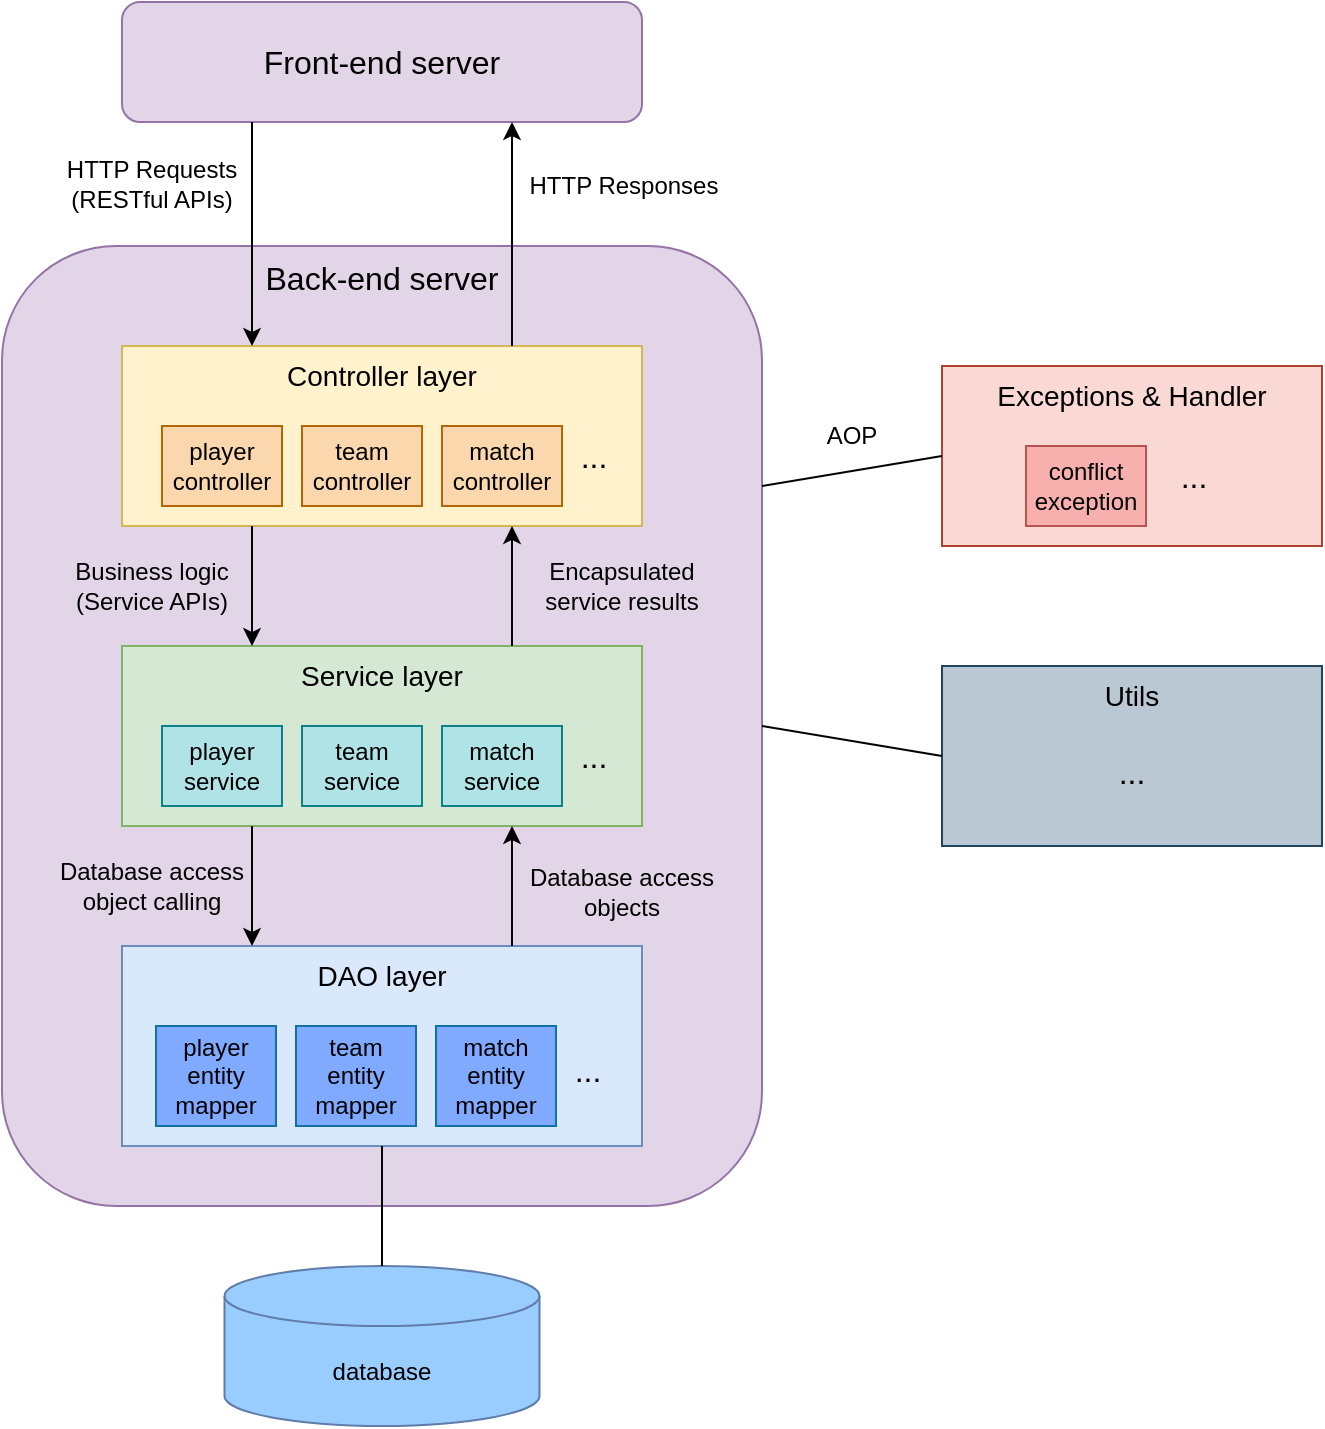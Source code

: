 <mxfile version="24.0.7" type="device">
  <diagram name="第 1 页" id="bRs-Yu05ukqLQXvmFO2j">
    <mxGraphModel dx="604" dy="1982" grid="1" gridSize="10" guides="1" tooltips="1" connect="1" arrows="1" fold="1" page="1" pageScale="1" pageWidth="827" pageHeight="1169" math="0" shadow="0">
      <root>
        <mxCell id="0" />
        <mxCell id="1" parent="0" />
        <mxCell id="SKc3qXlYhmq2dj0Nea3R-35" value="&lt;font style=&quot;font-size: 16px;&quot;&gt;Back-end server&lt;/font&gt;" style="rounded=1;whiteSpace=wrap;html=1;fillColor=#e1d5e7;strokeColor=#9673a6;verticalAlign=top;" vertex="1" parent="1">
          <mxGeometry x="911" y="-888" width="380" height="480" as="geometry" />
        </mxCell>
        <mxCell id="SKc3qXlYhmq2dj0Nea3R-1" value="&lt;font style=&quot;font-size: 14px;&quot;&gt;Controller layer&lt;/font&gt;" style="shape=process;whiteSpace=wrap;html=1;backgroundOutline=1;fillColor=#fff2cc;strokeColor=#d6b656;size=0;verticalAlign=top;" vertex="1" parent="1">
          <mxGeometry x="971" y="-838" width="260" height="90" as="geometry" />
        </mxCell>
        <mxCell id="SKc3qXlYhmq2dj0Nea3R-3" value="&lt;font style=&quot;font-size: 14px;&quot;&gt;Service layer&lt;/font&gt;" style="shape=process;whiteSpace=wrap;html=1;backgroundOutline=1;fillColor=#d5e8d4;strokeColor=#82b366;size=0;verticalAlign=top;" vertex="1" parent="1">
          <mxGeometry x="971" y="-688" width="260" height="90" as="geometry" />
        </mxCell>
        <mxCell id="SKc3qXlYhmq2dj0Nea3R-4" value="&lt;font style=&quot;font-size: 14px;&quot;&gt;DAO layer&lt;/font&gt;" style="shape=process;whiteSpace=wrap;html=1;backgroundOutline=1;fillColor=#dae8fc;strokeColor=#6c8ebf;size=0;verticalAlign=top;" vertex="1" parent="1">
          <mxGeometry x="971" y="-538" width="260" height="100" as="geometry" />
        </mxCell>
        <mxCell id="SKc3qXlYhmq2dj0Nea3R-5" value="database" style="shape=cylinder3;whiteSpace=wrap;html=1;boundedLbl=1;backgroundOutline=1;size=15.0;fillColor=#99CCFF;strokeColor=#5F7DA8;" vertex="1" parent="1">
          <mxGeometry x="1022.25" y="-378" width="157.5" height="80" as="geometry" />
        </mxCell>
        <mxCell id="SKc3qXlYhmq2dj0Nea3R-8" value="" style="endArrow=none;html=1;rounded=0;exitX=0.5;exitY=0;exitDx=0;exitDy=0;exitPerimeter=0;entryX=0.5;entryY=1;entryDx=0;entryDy=0;" edge="1" parent="1" source="SKc3qXlYhmq2dj0Nea3R-5" target="SKc3qXlYhmq2dj0Nea3R-4">
          <mxGeometry width="50" height="50" relative="1" as="geometry">
            <mxPoint x="1041" y="-538" as="sourcePoint" />
            <mxPoint x="1091" y="-588" as="targetPoint" />
          </mxGeometry>
        </mxCell>
        <mxCell id="SKc3qXlYhmq2dj0Nea3R-10" value="&lt;font style=&quot;font-size: 16px;&quot;&gt;Front-end server&lt;/font&gt;" style="rounded=1;whiteSpace=wrap;html=1;fillColor=#e1d5e7;strokeColor=#9673a6;" vertex="1" parent="1">
          <mxGeometry x="971" y="-1010" width="260" height="60" as="geometry" />
        </mxCell>
        <mxCell id="SKc3qXlYhmq2dj0Nea3R-11" value="" style="endArrow=classic;html=1;rounded=0;entryX=0.25;entryY=0;entryDx=0;entryDy=0;exitX=0.25;exitY=1;exitDx=0;exitDy=0;" edge="1" parent="1" source="SKc3qXlYhmq2dj0Nea3R-10" target="SKc3qXlYhmq2dj0Nea3R-1">
          <mxGeometry width="50" height="50" relative="1" as="geometry">
            <mxPoint x="961" y="-888" as="sourcePoint" />
            <mxPoint x="1061" y="-868" as="targetPoint" />
          </mxGeometry>
        </mxCell>
        <mxCell id="SKc3qXlYhmq2dj0Nea3R-12" value="" style="endArrow=classic;html=1;rounded=0;exitX=0.75;exitY=0;exitDx=0;exitDy=0;entryX=0.75;entryY=1;entryDx=0;entryDy=0;" edge="1" parent="1" source="SKc3qXlYhmq2dj0Nea3R-1" target="SKc3qXlYhmq2dj0Nea3R-10">
          <mxGeometry width="50" height="50" relative="1" as="geometry">
            <mxPoint x="961" y="-728" as="sourcePoint" />
            <mxPoint x="1191" y="-878" as="targetPoint" />
          </mxGeometry>
        </mxCell>
        <mxCell id="SKc3qXlYhmq2dj0Nea3R-13" value="" style="endArrow=classic;html=1;rounded=0;exitX=0.25;exitY=1;exitDx=0;exitDy=0;entryX=0.25;entryY=0;entryDx=0;entryDy=0;" edge="1" parent="1" source="SKc3qXlYhmq2dj0Nea3R-1" target="SKc3qXlYhmq2dj0Nea3R-3">
          <mxGeometry width="50" height="50" relative="1" as="geometry">
            <mxPoint x="961" y="-728" as="sourcePoint" />
            <mxPoint x="1081" y="-748" as="targetPoint" />
          </mxGeometry>
        </mxCell>
        <mxCell id="SKc3qXlYhmq2dj0Nea3R-14" value="" style="endArrow=classic;html=1;rounded=0;exitX=0.25;exitY=1;exitDx=0;exitDy=0;entryX=0.25;entryY=0;entryDx=0;entryDy=0;" edge="1" parent="1" source="SKc3qXlYhmq2dj0Nea3R-3" target="SKc3qXlYhmq2dj0Nea3R-4">
          <mxGeometry width="50" height="50" relative="1" as="geometry">
            <mxPoint x="961" y="-688" as="sourcePoint" />
            <mxPoint x="1011" y="-738" as="targetPoint" />
          </mxGeometry>
        </mxCell>
        <mxCell id="SKc3qXlYhmq2dj0Nea3R-15" value="" style="endArrow=classic;html=1;rounded=0;exitX=0.75;exitY=0;exitDx=0;exitDy=0;entryX=0.75;entryY=1;entryDx=0;entryDy=0;" edge="1" parent="1" source="SKc3qXlYhmq2dj0Nea3R-3" target="SKc3qXlYhmq2dj0Nea3R-1">
          <mxGeometry width="50" height="50" relative="1" as="geometry">
            <mxPoint x="961" y="-728" as="sourcePoint" />
            <mxPoint x="1011" y="-778" as="targetPoint" />
          </mxGeometry>
        </mxCell>
        <mxCell id="SKc3qXlYhmq2dj0Nea3R-16" value="" style="endArrow=classic;html=1;rounded=0;exitX=0.75;exitY=0;exitDx=0;exitDy=0;entryX=0.75;entryY=1;entryDx=0;entryDy=0;" edge="1" parent="1" source="SKc3qXlYhmq2dj0Nea3R-4" target="SKc3qXlYhmq2dj0Nea3R-3">
          <mxGeometry width="50" height="50" relative="1" as="geometry">
            <mxPoint x="961" y="-688" as="sourcePoint" />
            <mxPoint x="1011" y="-738" as="targetPoint" />
          </mxGeometry>
        </mxCell>
        <mxCell id="SKc3qXlYhmq2dj0Nea3R-18" value="HTTP Responses" style="text;html=1;align=center;verticalAlign=middle;whiteSpace=wrap;rounded=0;" vertex="1" parent="1">
          <mxGeometry x="1167" y="-933" width="110" height="30" as="geometry" />
        </mxCell>
        <mxCell id="SKc3qXlYhmq2dj0Nea3R-19" value="HTTP Requests&lt;br&gt;(RESTful APIs)" style="text;html=1;align=center;verticalAlign=middle;whiteSpace=wrap;rounded=0;" vertex="1" parent="1">
          <mxGeometry x="931" y="-939" width="110" height="40" as="geometry" />
        </mxCell>
        <mxCell id="SKc3qXlYhmq2dj0Nea3R-23" value="player&lt;div&gt;controller&lt;/div&gt;" style="rounded=0;whiteSpace=wrap;html=1;fillColor=#fad7ac;strokeColor=#b46504;" vertex="1" parent="1">
          <mxGeometry x="991" y="-798" width="60" height="40" as="geometry" />
        </mxCell>
        <mxCell id="SKc3qXlYhmq2dj0Nea3R-24" value="team&lt;div&gt;controller&lt;/div&gt;" style="rounded=0;whiteSpace=wrap;html=1;fillColor=#fad7ac;strokeColor=#b46504;" vertex="1" parent="1">
          <mxGeometry x="1061" y="-798" width="60" height="40" as="geometry" />
        </mxCell>
        <mxCell id="SKc3qXlYhmq2dj0Nea3R-25" value="match&lt;div&gt;controller&lt;/div&gt;" style="rounded=0;whiteSpace=wrap;html=1;fillColor=#fad7ac;strokeColor=#b46504;" vertex="1" parent="1">
          <mxGeometry x="1131" y="-798" width="60" height="40" as="geometry" />
        </mxCell>
        <mxCell id="SKc3qXlYhmq2dj0Nea3R-26" value="..." style="text;html=1;align=center;verticalAlign=middle;whiteSpace=wrap;rounded=0;fontSize=16;" vertex="1" parent="1">
          <mxGeometry x="1197" y="-798" width="20" height="30" as="geometry" />
        </mxCell>
        <mxCell id="SKc3qXlYhmq2dj0Nea3R-27" value="player&lt;div&gt;service&lt;/div&gt;" style="rounded=0;whiteSpace=wrap;html=1;fillColor=#b0e3e6;strokeColor=#0e8088;" vertex="1" parent="1">
          <mxGeometry x="991" y="-648" width="60" height="40" as="geometry" />
        </mxCell>
        <mxCell id="SKc3qXlYhmq2dj0Nea3R-28" value="team&lt;div&gt;service&lt;/div&gt;" style="rounded=0;whiteSpace=wrap;html=1;fillColor=#b0e3e6;strokeColor=#0e8088;" vertex="1" parent="1">
          <mxGeometry x="1061" y="-648" width="60" height="40" as="geometry" />
        </mxCell>
        <mxCell id="SKc3qXlYhmq2dj0Nea3R-29" value="match&lt;div&gt;service&lt;/div&gt;" style="rounded=0;whiteSpace=wrap;html=1;fillColor=#b0e3e6;strokeColor=#0e8088;" vertex="1" parent="1">
          <mxGeometry x="1131" y="-648" width="60" height="40" as="geometry" />
        </mxCell>
        <mxCell id="SKc3qXlYhmq2dj0Nea3R-30" value="..." style="text;html=1;align=center;verticalAlign=middle;whiteSpace=wrap;rounded=0;fontSize=16;" vertex="1" parent="1">
          <mxGeometry x="1197" y="-648" width="20" height="30" as="geometry" />
        </mxCell>
        <mxCell id="SKc3qXlYhmq2dj0Nea3R-31" value="player&lt;div&gt;&lt;div&gt;entity&lt;/div&gt;&lt;/div&gt;&lt;div&gt;mapper&lt;/div&gt;" style="rounded=0;whiteSpace=wrap;html=1;fillColor=#80AAFF;strokeColor=#10739e;" vertex="1" parent="1">
          <mxGeometry x="988" y="-498" width="60" height="50" as="geometry" />
        </mxCell>
        <mxCell id="SKc3qXlYhmq2dj0Nea3R-32" value="team&lt;div&gt;entity&lt;br&gt;&lt;div&gt;mapper&lt;/div&gt;&lt;/div&gt;" style="rounded=0;whiteSpace=wrap;html=1;fillColor=#80AAFF;strokeColor=#10739e;" vertex="1" parent="1">
          <mxGeometry x="1058" y="-498" width="60" height="50" as="geometry" />
        </mxCell>
        <mxCell id="SKc3qXlYhmq2dj0Nea3R-33" value="match&lt;div&gt;entity mapper&lt;/div&gt;" style="rounded=0;whiteSpace=wrap;html=1;fillColor=#80AAFF;strokeColor=#10739e;" vertex="1" parent="1">
          <mxGeometry x="1128" y="-498" width="60" height="50" as="geometry" />
        </mxCell>
        <mxCell id="SKc3qXlYhmq2dj0Nea3R-34" value="..." style="text;html=1;align=center;verticalAlign=middle;whiteSpace=wrap;rounded=0;fontSize=16;" vertex="1" parent="1">
          <mxGeometry x="1194" y="-491" width="20" height="30" as="geometry" />
        </mxCell>
        <mxCell id="SKc3qXlYhmq2dj0Nea3R-38" value="Business logic&lt;br&gt;(Service APIs)" style="text;html=1;align=center;verticalAlign=middle;whiteSpace=wrap;rounded=0;" vertex="1" parent="1">
          <mxGeometry x="931" y="-738" width="110" height="40" as="geometry" />
        </mxCell>
        <mxCell id="SKc3qXlYhmq2dj0Nea3R-39" value="Database access object calling" style="text;html=1;align=center;verticalAlign=middle;whiteSpace=wrap;rounded=0;" vertex="1" parent="1">
          <mxGeometry x="931" y="-588" width="110" height="40" as="geometry" />
        </mxCell>
        <mxCell id="SKc3qXlYhmq2dj0Nea3R-41" value="&lt;font style=&quot;font-size: 14px;&quot;&gt;Exceptions &amp;amp; Handler&lt;/font&gt;" style="shape=process;whiteSpace=wrap;html=1;backgroundOutline=1;fillColor=#fad9d5;strokeColor=#ae4132;size=0;verticalAlign=top;" vertex="1" parent="1">
          <mxGeometry x="1381" y="-828" width="190" height="90" as="geometry" />
        </mxCell>
        <mxCell id="SKc3qXlYhmq2dj0Nea3R-42" value="&lt;font style=&quot;font-size: 14px;&quot;&gt;Utils&lt;/font&gt;" style="shape=process;whiteSpace=wrap;html=1;backgroundOutline=1;size=0;verticalAlign=top;fillColor=#bac8d3;strokeColor=#23445d;" vertex="1" parent="1">
          <mxGeometry x="1381" y="-678" width="190" height="90" as="geometry" />
        </mxCell>
        <mxCell id="SKc3qXlYhmq2dj0Nea3R-43" value="conflict&lt;div&gt;exception&lt;/div&gt;" style="rounded=0;whiteSpace=wrap;html=1;fillColor=#F8B0AE;strokeColor=#b85450;" vertex="1" parent="1">
          <mxGeometry x="1423" y="-788" width="60" height="40" as="geometry" />
        </mxCell>
        <mxCell id="SKc3qXlYhmq2dj0Nea3R-44" value="..." style="text;html=1;align=center;verticalAlign=middle;whiteSpace=wrap;rounded=0;fontSize=16;" vertex="1" parent="1">
          <mxGeometry x="1497" y="-788" width="20" height="30" as="geometry" />
        </mxCell>
        <mxCell id="SKc3qXlYhmq2dj0Nea3R-45" value="..." style="text;html=1;align=center;verticalAlign=middle;whiteSpace=wrap;rounded=0;fontSize=16;" vertex="1" parent="1">
          <mxGeometry x="1466" y="-640" width="20" height="30" as="geometry" />
        </mxCell>
        <mxCell id="SKc3qXlYhmq2dj0Nea3R-46" value="" style="endArrow=none;html=1;rounded=0;entryX=0;entryY=0.5;entryDx=0;entryDy=0;exitX=1;exitY=0.25;exitDx=0;exitDy=0;" edge="1" parent="1" source="SKc3qXlYhmq2dj0Nea3R-35" target="SKc3qXlYhmq2dj0Nea3R-41">
          <mxGeometry width="50" height="50" relative="1" as="geometry">
            <mxPoint x="1321" y="-758" as="sourcePoint" />
            <mxPoint x="1321" y="-738" as="targetPoint" />
          </mxGeometry>
        </mxCell>
        <mxCell id="SKc3qXlYhmq2dj0Nea3R-47" value="AOP" style="text;html=1;align=center;verticalAlign=middle;whiteSpace=wrap;rounded=0;" vertex="1" parent="1">
          <mxGeometry x="1311" y="-808" width="50" height="30" as="geometry" />
        </mxCell>
        <mxCell id="SKc3qXlYhmq2dj0Nea3R-48" value="" style="endArrow=none;html=1;rounded=0;entryX=0;entryY=0.5;entryDx=0;entryDy=0;exitX=1;exitY=0.5;exitDx=0;exitDy=0;" edge="1" parent="1" source="SKc3qXlYhmq2dj0Nea3R-35" target="SKc3qXlYhmq2dj0Nea3R-42">
          <mxGeometry width="50" height="50" relative="1" as="geometry">
            <mxPoint x="1271" y="-688" as="sourcePoint" />
            <mxPoint x="1321" y="-738" as="targetPoint" />
          </mxGeometry>
        </mxCell>
        <mxCell id="SKc3qXlYhmq2dj0Nea3R-49" value="Database access&lt;div&gt;objects&lt;/div&gt;" style="text;html=1;align=center;verticalAlign=middle;whiteSpace=wrap;rounded=0;" vertex="1" parent="1">
          <mxGeometry x="1166" y="-585.5" width="110" height="40" as="geometry" />
        </mxCell>
        <mxCell id="SKc3qXlYhmq2dj0Nea3R-50" value="Encapsulated service results" style="text;html=1;align=center;verticalAlign=middle;whiteSpace=wrap;rounded=0;" vertex="1" parent="1">
          <mxGeometry x="1166" y="-738" width="110" height="40" as="geometry" />
        </mxCell>
      </root>
    </mxGraphModel>
  </diagram>
</mxfile>
